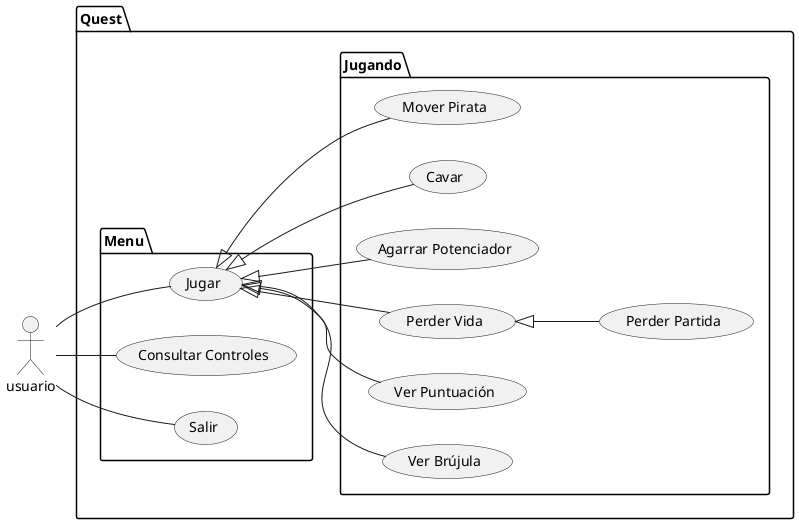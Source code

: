 @startuml
left to right direction
actor usuario as g
package Quest{
    package Menu{
        usecase "Jugar" as UC1
        usecase "Consultar Controles" as UC2
        usecase "Salir" as UC3
    }
    package Jugando{
        usecase "Mover Pirata" as PC1
        usecase "Cavar" as PC2
        usecase "Agarrar Potenciador" as PC3
        usecase "Perder Vida" as PC4
        usecase "Ver Puntuación" as PC5
        usecase "Ver Brújula" as PC6 
        usecase "Perder Partida" as PC7
    }
    
}
g -- UC1
g -- UC2
g -- UC3
UC1 <|-- PC1
UC1 <|-- PC2
UC1 <|-- PC3
UC1 <|-- PC4
UC1 <|-- PC5
UC1 <|-- PC6
PC4 <|-- PC7 

@enduml
